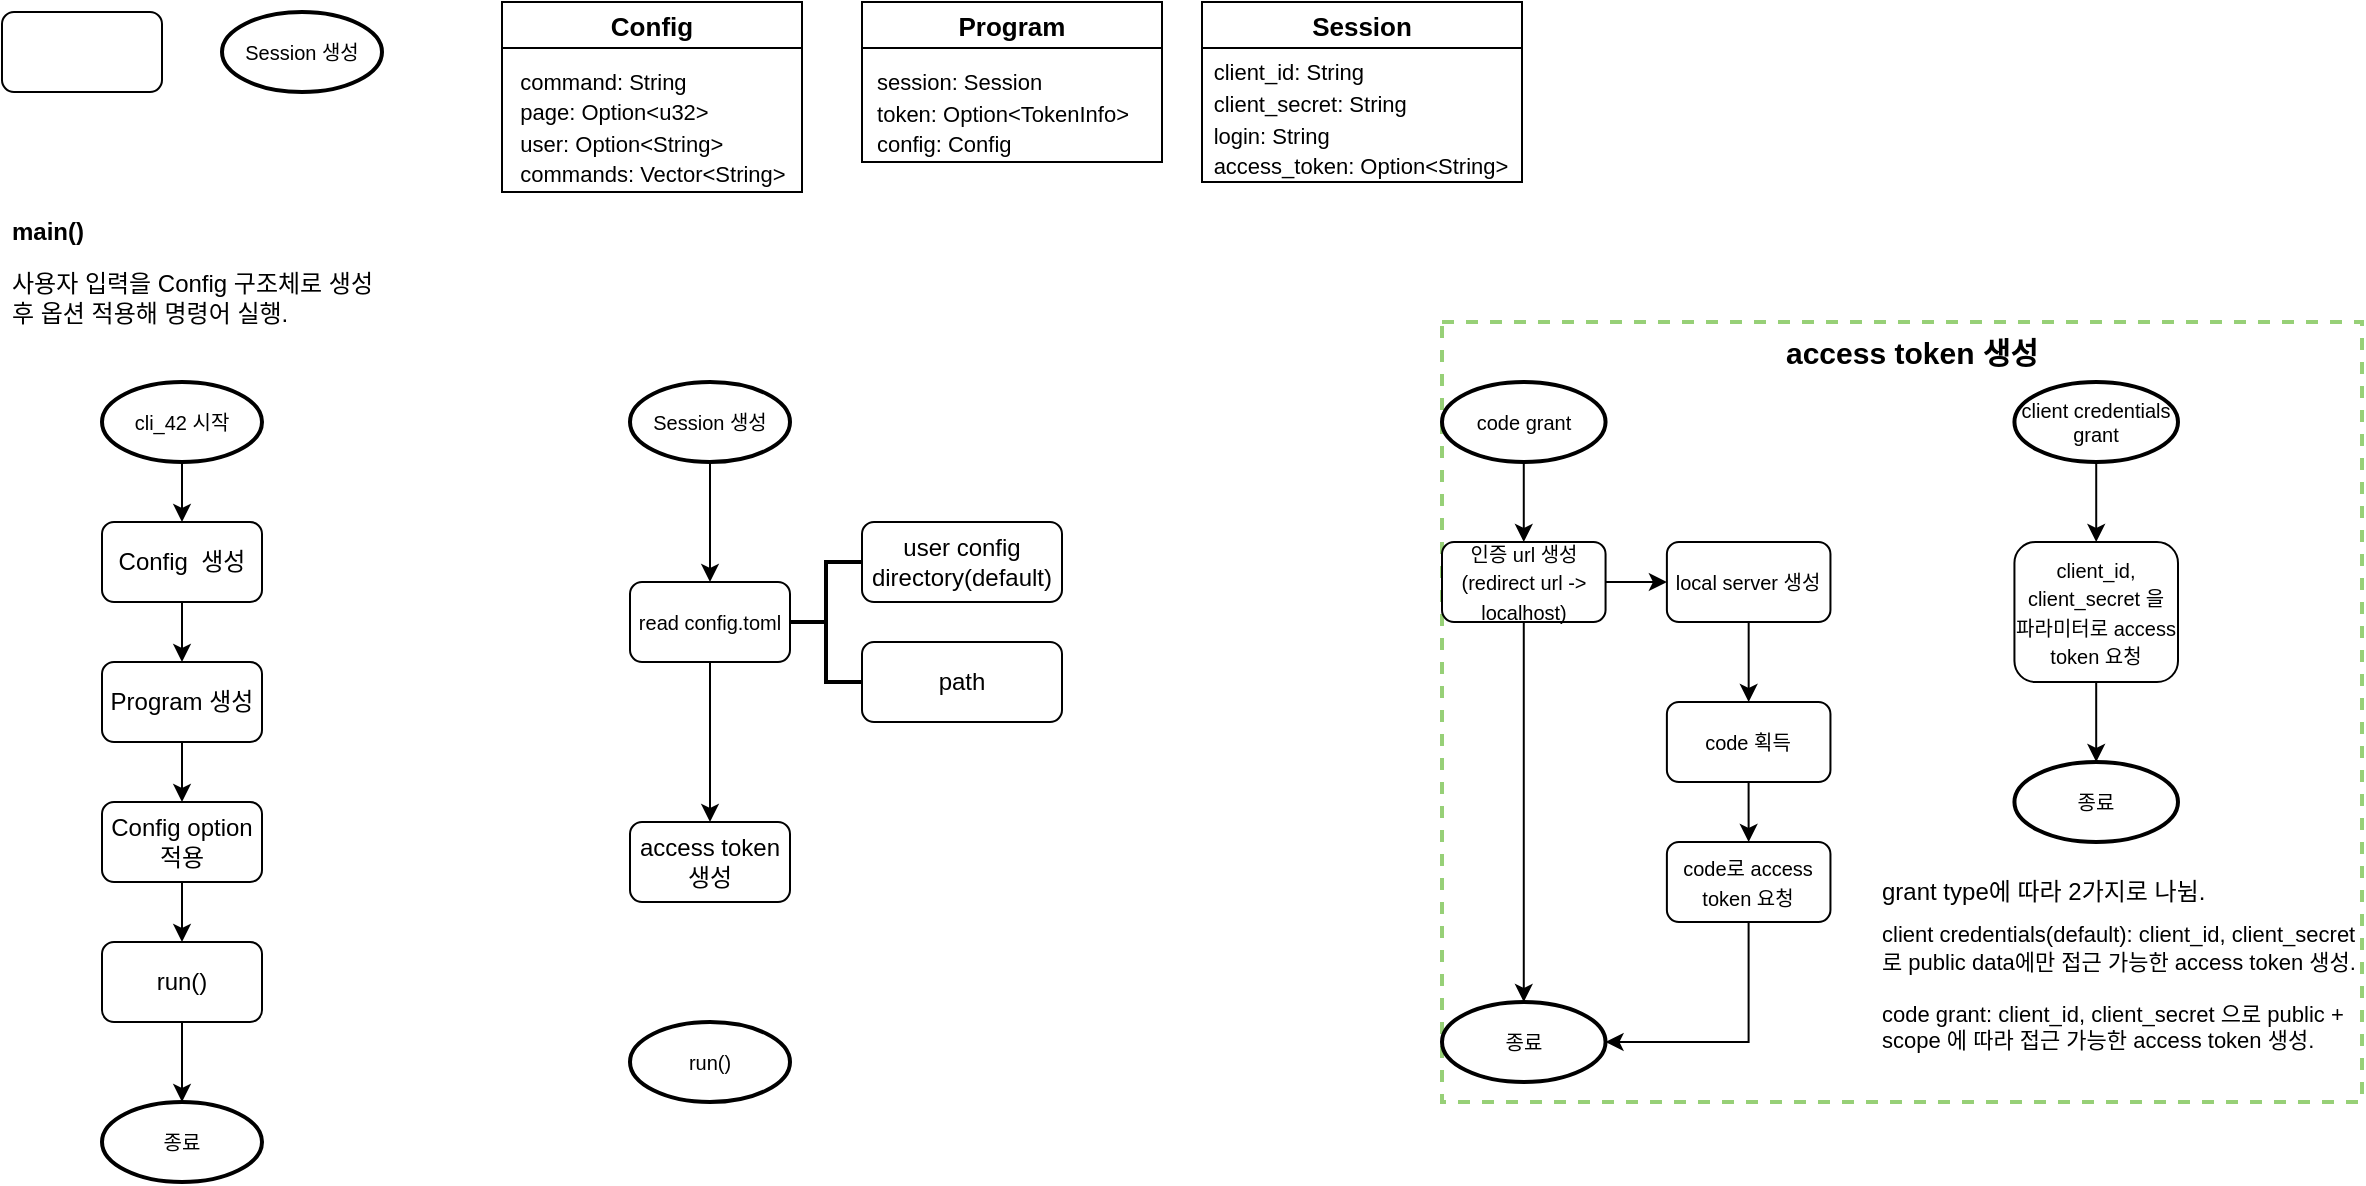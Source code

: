<mxfile version="16.5.6" type="github">
  <diagram id="rfSWHlRA1yjYHvfrcOm9" name="main">
    <mxGraphModel dx="1425" dy="829" grid="1" gridSize="10" guides="1" tooltips="1" connect="1" arrows="1" fold="1" page="1" pageScale="1" pageWidth="827" pageHeight="1169" math="0" shadow="0">
      <root>
        <mxCell id="0" />
        <mxCell id="1" parent="0" />
        <mxCell id="764dK100W6ZVJjYmW9kR-3" value="" style="rounded=1;whiteSpace=wrap;html=1;" parent="1" vertex="1">
          <mxGeometry x="20" y="15" width="80" height="40" as="geometry" />
        </mxCell>
        <mxCell id="FwEQjmBujWVivrQduoge-21" style="edgeStyle=orthogonalEdgeStyle;rounded=0;orthogonalLoop=1;jettySize=auto;html=1;entryX=0.5;entryY=0;entryDx=0;entryDy=0;" edge="1" parent="1" source="FwEQjmBujWVivrQduoge-1" target="FwEQjmBujWVivrQduoge-14">
          <mxGeometry relative="1" as="geometry" />
        </mxCell>
        <mxCell id="FwEQjmBujWVivrQduoge-1" value="Config &amp;nbsp;생성" style="rounded=1;whiteSpace=wrap;html=1;" vertex="1" parent="1">
          <mxGeometry x="70" y="270" width="80" height="40" as="geometry" />
        </mxCell>
        <mxCell id="FwEQjmBujWVivrQduoge-22" style="edgeStyle=orthogonalEdgeStyle;rounded=0;orthogonalLoop=1;jettySize=auto;html=1;entryX=0.5;entryY=0;entryDx=0;entryDy=0;" edge="1" parent="1" source="FwEQjmBujWVivrQduoge-14" target="FwEQjmBujWVivrQduoge-16">
          <mxGeometry relative="1" as="geometry" />
        </mxCell>
        <mxCell id="FwEQjmBujWVivrQduoge-14" value="Program 생성" style="rounded=1;whiteSpace=wrap;html=1;" vertex="1" parent="1">
          <mxGeometry x="70" y="340" width="80" height="40" as="geometry" />
        </mxCell>
        <mxCell id="FwEQjmBujWVivrQduoge-53" value="" style="edgeStyle=orthogonalEdgeStyle;rounded=0;orthogonalLoop=1;jettySize=auto;html=1;fontSize=11;" edge="1" parent="1" source="FwEQjmBujWVivrQduoge-15" target="FwEQjmBujWVivrQduoge-52">
          <mxGeometry relative="1" as="geometry" />
        </mxCell>
        <mxCell id="FwEQjmBujWVivrQduoge-15" value="run()" style="rounded=1;whiteSpace=wrap;html=1;" vertex="1" parent="1">
          <mxGeometry x="70" y="480" width="80" height="40" as="geometry" />
        </mxCell>
        <mxCell id="FwEQjmBujWVivrQduoge-23" style="edgeStyle=orthogonalEdgeStyle;rounded=0;orthogonalLoop=1;jettySize=auto;html=1;" edge="1" parent="1" source="FwEQjmBujWVivrQduoge-16" target="FwEQjmBujWVivrQduoge-15">
          <mxGeometry relative="1" as="geometry" />
        </mxCell>
        <mxCell id="FwEQjmBujWVivrQduoge-16" value="Config option 적용" style="rounded=1;whiteSpace=wrap;html=1;" vertex="1" parent="1">
          <mxGeometry x="70" y="410" width="80" height="40" as="geometry" />
        </mxCell>
        <mxCell id="FwEQjmBujWVivrQduoge-28" value="&lt;h1 style=&quot;font-size: 12px&quot;&gt;&lt;font style=&quot;font-size: 12px&quot;&gt;main()&lt;/font&gt;&lt;/h1&gt;&lt;p style=&quot;font-size: 12px&quot;&gt;사용자 입력을 Config 구조체로 생성 후 옵션 적용해 명령어 실행.&lt;/p&gt;" style="text;html=1;strokeColor=none;fillColor=none;spacing=5;spacingTop=-20;whiteSpace=wrap;overflow=hidden;rounded=0;fontSize=11;" vertex="1" parent="1">
          <mxGeometry x="20" y="120" width="190" height="60" as="geometry" />
        </mxCell>
        <mxCell id="FwEQjmBujWVivrQduoge-31" value="Config" style="swimlane;fontSize=13;startSize=23;" vertex="1" parent="1">
          <mxGeometry x="270" y="10" width="150" height="95" as="geometry" />
        </mxCell>
        <mxCell id="FwEQjmBujWVivrQduoge-32" value="&lt;div style=&quot;text-align: left&quot;&gt;&lt;span style=&quot;font-size: 11px&quot;&gt;command: String&lt;/span&gt;&lt;/div&gt;&lt;div style=&quot;text-align: left&quot;&gt;&lt;span style=&quot;font-size: 11px&quot;&gt;page: Option&amp;lt;u32&amp;gt;&lt;/span&gt;&lt;/div&gt;&lt;div style=&quot;text-align: left&quot;&gt;&lt;span style=&quot;font-size: 11px&quot;&gt;user: Option&amp;lt;String&amp;gt;&lt;/span&gt;&lt;/div&gt;&lt;div style=&quot;text-align: left&quot;&gt;&lt;span style=&quot;font-size: 11px&quot;&gt;commands: Vector&amp;lt;String&amp;gt;&lt;/span&gt;&lt;/div&gt;&lt;div style=&quot;text-align: left&quot;&gt;&lt;span style=&quot;font-size: 11px&quot;&gt;&lt;br&gt;&lt;/span&gt;&lt;/div&gt;" style="text;html=1;align=center;verticalAlign=middle;resizable=0;points=[];autosize=1;strokeColor=none;fillColor=none;fontSize=13;" vertex="1" parent="FwEQjmBujWVivrQduoge-31">
          <mxGeometry y="25" width="150" height="90" as="geometry" />
        </mxCell>
        <mxCell id="FwEQjmBujWVivrQduoge-40" value="access token 생성" style="rounded=1;whiteSpace=wrap;html=1;" vertex="1" parent="1">
          <mxGeometry x="334" y="420" width="80" height="40" as="geometry" />
        </mxCell>
        <mxCell id="FwEQjmBujWVivrQduoge-43" value="Program" style="swimlane;fontSize=13;startSize=23;" vertex="1" parent="1">
          <mxGeometry x="450" y="10" width="150" height="80" as="geometry" />
        </mxCell>
        <mxCell id="FwEQjmBujWVivrQduoge-44" value="&lt;div style=&quot;text-align: left&quot;&gt;&lt;span style=&quot;font-size: 11px&quot;&gt;session: Session&lt;/span&gt;&lt;/div&gt;&lt;div style=&quot;text-align: left&quot;&gt;&lt;span style=&quot;font-size: 11px&quot;&gt;token: Option&amp;lt;TokenInfo&amp;gt;&lt;/span&gt;&lt;/div&gt;&lt;div style=&quot;text-align: left&quot;&gt;&lt;span style=&quot;font-size: 11px&quot;&gt;config: Config&lt;/span&gt;&lt;/div&gt;" style="text;html=1;align=center;verticalAlign=middle;resizable=0;points=[];autosize=1;strokeColor=none;fillColor=none;fontSize=13;" vertex="1" parent="FwEQjmBujWVivrQduoge-43">
          <mxGeometry y="25" width="140" height="60" as="geometry" />
        </mxCell>
        <mxCell id="FwEQjmBujWVivrQduoge-45" value="Session" style="swimlane;fontSize=13;startSize=23;" vertex="1" parent="1">
          <mxGeometry x="620" y="10" width="160" height="90" as="geometry" />
        </mxCell>
        <mxCell id="FwEQjmBujWVivrQduoge-46" value="&lt;div style=&quot;text-align: left&quot;&gt;&lt;span style=&quot;font-size: 11px&quot;&gt;client_id: String&lt;/span&gt;&lt;/div&gt;&lt;div style=&quot;text-align: left&quot;&gt;&lt;span style=&quot;font-size: 11px&quot;&gt;client_secret: String&lt;/span&gt;&lt;/div&gt;&lt;div style=&quot;text-align: left&quot;&gt;&lt;span style=&quot;font-size: 11px&quot;&gt;login: String&lt;/span&gt;&lt;/div&gt;&lt;div style=&quot;text-align: left&quot;&gt;&lt;span style=&quot;font-size: 11px&quot;&gt;access_token: Option&amp;lt;String&amp;gt;&lt;/span&gt;&lt;/div&gt;" style="text;html=1;align=center;verticalAlign=middle;resizable=0;points=[];autosize=1;strokeColor=none;fillColor=none;fontSize=13;" vertex="1" parent="FwEQjmBujWVivrQduoge-45">
          <mxGeometry x="-1" y="23" width="160" height="70" as="geometry" />
        </mxCell>
        <mxCell id="FwEQjmBujWVivrQduoge-61" style="edgeStyle=orthogonalEdgeStyle;rounded=0;orthogonalLoop=1;jettySize=auto;html=1;fontSize=11;" edge="1" parent="1" source="FwEQjmBujWVivrQduoge-49" target="FwEQjmBujWVivrQduoge-39">
          <mxGeometry relative="1" as="geometry" />
        </mxCell>
        <mxCell id="FwEQjmBujWVivrQduoge-49" value="&lt;font size=&quot;1&quot;&gt;Session 생성&lt;/font&gt;" style="strokeWidth=2;html=1;shape=mxgraph.flowchart.start_1;whiteSpace=wrap;fontSize=10;" vertex="1" parent="1">
          <mxGeometry x="334" y="200" width="80" height="40" as="geometry" />
        </mxCell>
        <mxCell id="FwEQjmBujWVivrQduoge-51" style="edgeStyle=orthogonalEdgeStyle;rounded=0;orthogonalLoop=1;jettySize=auto;html=1;entryX=0.5;entryY=0;entryDx=0;entryDy=0;fontSize=11;" edge="1" parent="1" source="FwEQjmBujWVivrQduoge-50" target="FwEQjmBujWVivrQduoge-1">
          <mxGeometry relative="1" as="geometry" />
        </mxCell>
        <mxCell id="FwEQjmBujWVivrQduoge-50" value="&lt;font size=&quot;1&quot;&gt;cli_42 시작&lt;/font&gt;" style="strokeWidth=2;html=1;shape=mxgraph.flowchart.start_1;whiteSpace=wrap;fontSize=10;" vertex="1" parent="1">
          <mxGeometry x="70" y="200" width="80" height="40" as="geometry" />
        </mxCell>
        <mxCell id="FwEQjmBujWVivrQduoge-52" value="&lt;font size=&quot;1&quot;&gt;종료&lt;/font&gt;" style="strokeWidth=2;html=1;shape=mxgraph.flowchart.start_1;whiteSpace=wrap;fontSize=10;" vertex="1" parent="1">
          <mxGeometry x="70" y="560" width="80" height="40" as="geometry" />
        </mxCell>
        <mxCell id="FwEQjmBujWVivrQduoge-54" value="&lt;font size=&quot;1&quot;&gt;Session 생성&lt;/font&gt;" style="strokeWidth=2;html=1;shape=mxgraph.flowchart.start_1;whiteSpace=wrap;fontSize=10;" vertex="1" parent="1">
          <mxGeometry x="130" y="15" width="80" height="40" as="geometry" />
        </mxCell>
        <mxCell id="FwEQjmBujWVivrQduoge-56" value="&lt;font size=&quot;1&quot;&gt;run()&lt;/font&gt;" style="strokeWidth=2;html=1;shape=mxgraph.flowchart.start_1;whiteSpace=wrap;fontSize=10;" vertex="1" parent="1">
          <mxGeometry x="334" y="520" width="80" height="40" as="geometry" />
        </mxCell>
        <mxCell id="FwEQjmBujWVivrQduoge-60" value="" style="group" vertex="1" connectable="0" parent="1">
          <mxGeometry x="334" y="270" width="216" height="100" as="geometry" />
        </mxCell>
        <mxCell id="FwEQjmBujWVivrQduoge-39" value="&lt;font style=&quot;font-size: 10px&quot;&gt;read config.toml&lt;/font&gt;" style="rounded=1;whiteSpace=wrap;html=1;" vertex="1" parent="FwEQjmBujWVivrQduoge-60">
          <mxGeometry y="30" width="80" height="40" as="geometry" />
        </mxCell>
        <mxCell id="FwEQjmBujWVivrQduoge-57" value="" style="strokeWidth=2;html=1;shape=mxgraph.flowchart.annotation_2;align=left;labelPosition=right;pointerEvents=1;fontSize=11;" vertex="1" parent="FwEQjmBujWVivrQduoge-60">
          <mxGeometry x="80" y="20" width="36" height="60" as="geometry" />
        </mxCell>
        <mxCell id="FwEQjmBujWVivrQduoge-58" value="user config directory(default)" style="rounded=1;whiteSpace=wrap;html=1;" vertex="1" parent="FwEQjmBujWVivrQduoge-60">
          <mxGeometry x="116" width="100" height="40" as="geometry" />
        </mxCell>
        <mxCell id="FwEQjmBujWVivrQduoge-59" value="path" style="rounded=1;whiteSpace=wrap;html=1;" vertex="1" parent="FwEQjmBujWVivrQduoge-60">
          <mxGeometry x="116" y="60" width="100" height="40" as="geometry" />
        </mxCell>
        <mxCell id="FwEQjmBujWVivrQduoge-62" style="edgeStyle=orthogonalEdgeStyle;rounded=0;orthogonalLoop=1;jettySize=auto;html=1;entryX=0.5;entryY=0;entryDx=0;entryDy=0;fontSize=11;" edge="1" parent="1" source="FwEQjmBujWVivrQduoge-39" target="FwEQjmBujWVivrQduoge-40">
          <mxGeometry relative="1" as="geometry" />
        </mxCell>
        <mxCell id="FwEQjmBujWVivrQduoge-105" value="" style="group;strokeColor=#97D077;dashed=1;strokeWidth=2;" vertex="1" connectable="0" parent="1">
          <mxGeometry x="740" y="170" width="460" height="390" as="geometry" />
        </mxCell>
        <mxCell id="FwEQjmBujWVivrQduoge-99" value="" style="group;strokeColor=none;strokeWidth=2;rounded=0;fillColor=none;perimeterSpacing=0;glass=0;sketch=0;shadow=0;" vertex="1" connectable="0" parent="FwEQjmBujWVivrQduoge-105">
          <mxGeometry y="30" width="460" height="360" as="geometry" />
        </mxCell>
        <mxCell id="FwEQjmBujWVivrQduoge-63" value="&lt;font size=&quot;1&quot;&gt;code grant&lt;/font&gt;" style="strokeWidth=2;html=1;shape=mxgraph.flowchart.start_1;whiteSpace=wrap;fontSize=10;" vertex="1" parent="FwEQjmBujWVivrQduoge-99">
          <mxGeometry width="81.778" height="40" as="geometry" />
        </mxCell>
        <mxCell id="FwEQjmBujWVivrQduoge-64" value="&lt;font size=&quot;1&quot;&gt;인증 url 생성&lt;br&gt;(redirect url -&amp;gt; localhost)&lt;br&gt;&lt;/font&gt;" style="rounded=1;whiteSpace=wrap;html=1;" vertex="1" parent="FwEQjmBujWVivrQduoge-99">
          <mxGeometry y="80" width="81.778" height="40" as="geometry" />
        </mxCell>
        <mxCell id="FwEQjmBujWVivrQduoge-67" style="edgeStyle=orthogonalEdgeStyle;rounded=0;orthogonalLoop=1;jettySize=auto;html=1;fontSize=11;" edge="1" parent="FwEQjmBujWVivrQduoge-99" source="FwEQjmBujWVivrQduoge-63" target="FwEQjmBujWVivrQduoge-64">
          <mxGeometry relative="1" as="geometry" />
        </mxCell>
        <mxCell id="FwEQjmBujWVivrQduoge-65" value="&lt;font size=&quot;1&quot;&gt;local server 생성&lt;br&gt;&lt;/font&gt;" style="rounded=1;whiteSpace=wrap;html=1;" vertex="1" parent="FwEQjmBujWVivrQduoge-99">
          <mxGeometry x="112.444" y="80" width="81.778" height="40" as="geometry" />
        </mxCell>
        <mxCell id="FwEQjmBujWVivrQduoge-66" style="edgeStyle=orthogonalEdgeStyle;rounded=0;orthogonalLoop=1;jettySize=auto;html=1;fontSize=11;" edge="1" parent="FwEQjmBujWVivrQduoge-99" source="FwEQjmBujWVivrQduoge-64" target="FwEQjmBujWVivrQduoge-65">
          <mxGeometry relative="1" as="geometry" />
        </mxCell>
        <mxCell id="FwEQjmBujWVivrQduoge-70" value="&lt;font size=&quot;1&quot;&gt;종료&lt;/font&gt;" style="strokeWidth=2;html=1;shape=mxgraph.flowchart.start_1;whiteSpace=wrap;fontSize=10;" vertex="1" parent="FwEQjmBujWVivrQduoge-99">
          <mxGeometry y="310" width="81.778" height="40" as="geometry" />
        </mxCell>
        <mxCell id="FwEQjmBujWVivrQduoge-71" style="edgeStyle=orthogonalEdgeStyle;rounded=0;orthogonalLoop=1;jettySize=auto;html=1;fontSize=11;" edge="1" parent="FwEQjmBujWVivrQduoge-99" source="FwEQjmBujWVivrQduoge-64" target="FwEQjmBujWVivrQduoge-70">
          <mxGeometry relative="1" as="geometry" />
        </mxCell>
        <mxCell id="FwEQjmBujWVivrQduoge-87" value="&lt;font size=&quot;1&quot;&gt;code 획득&lt;br&gt;&lt;/font&gt;" style="rounded=1;whiteSpace=wrap;html=1;" vertex="1" parent="FwEQjmBujWVivrQduoge-99">
          <mxGeometry x="112.444" y="160" width="81.778" height="40" as="geometry" />
        </mxCell>
        <mxCell id="FwEQjmBujWVivrQduoge-91" style="edgeStyle=orthogonalEdgeStyle;rounded=0;orthogonalLoop=1;jettySize=auto;html=1;fontSize=11;" edge="1" parent="FwEQjmBujWVivrQduoge-99" source="FwEQjmBujWVivrQduoge-65" target="FwEQjmBujWVivrQduoge-87">
          <mxGeometry relative="1" as="geometry" />
        </mxCell>
        <mxCell id="FwEQjmBujWVivrQduoge-93" style="edgeStyle=orthogonalEdgeStyle;rounded=0;orthogonalLoop=1;jettySize=auto;html=1;entryX=1;entryY=0.5;entryDx=0;entryDy=0;entryPerimeter=0;fontSize=11;" edge="1" parent="FwEQjmBujWVivrQduoge-99" source="FwEQjmBujWVivrQduoge-88" target="FwEQjmBujWVivrQduoge-70">
          <mxGeometry relative="1" as="geometry">
            <Array as="points">
              <mxPoint x="153.333" y="330" />
            </Array>
          </mxGeometry>
        </mxCell>
        <mxCell id="FwEQjmBujWVivrQduoge-88" value="&lt;font size=&quot;1&quot;&gt;code로 access token 요청&lt;br&gt;&lt;/font&gt;" style="rounded=1;whiteSpace=wrap;html=1;" vertex="1" parent="FwEQjmBujWVivrQduoge-99">
          <mxGeometry x="112.444" y="230.0" width="81.778" height="40" as="geometry" />
        </mxCell>
        <mxCell id="FwEQjmBujWVivrQduoge-92" style="edgeStyle=orthogonalEdgeStyle;rounded=0;orthogonalLoop=1;jettySize=auto;html=1;entryX=0.5;entryY=0;entryDx=0;entryDy=0;fontSize=11;" edge="1" parent="FwEQjmBujWVivrQduoge-99" source="FwEQjmBujWVivrQduoge-87" target="FwEQjmBujWVivrQduoge-88">
          <mxGeometry relative="1" as="geometry" />
        </mxCell>
        <mxCell id="FwEQjmBujWVivrQduoge-94" value="&lt;font size=&quot;1&quot;&gt;client credentials grant&lt;/font&gt;" style="strokeWidth=2;html=1;shape=mxgraph.flowchart.start_1;whiteSpace=wrap;fontSize=10;" vertex="1" parent="FwEQjmBujWVivrQduoge-99">
          <mxGeometry x="286.222" width="81.778" height="40" as="geometry" />
        </mxCell>
        <mxCell id="FwEQjmBujWVivrQduoge-95" value="&lt;font size=&quot;1&quot;&gt;client_id, client_secret 을 파라미터로 access token 요청&lt;br&gt;&lt;/font&gt;" style="rounded=1;whiteSpace=wrap;html=1;" vertex="1" parent="FwEQjmBujWVivrQduoge-99">
          <mxGeometry x="286.222" y="80" width="81.778" height="70" as="geometry" />
        </mxCell>
        <mxCell id="FwEQjmBujWVivrQduoge-97" style="edgeStyle=orthogonalEdgeStyle;rounded=0;orthogonalLoop=1;jettySize=auto;html=1;fontSize=11;" edge="1" parent="FwEQjmBujWVivrQduoge-99" source="FwEQjmBujWVivrQduoge-94" target="FwEQjmBujWVivrQduoge-95">
          <mxGeometry relative="1" as="geometry" />
        </mxCell>
        <mxCell id="FwEQjmBujWVivrQduoge-96" value="&lt;font size=&quot;1&quot;&gt;종료&lt;/font&gt;" style="strokeWidth=2;html=1;shape=mxgraph.flowchart.start_1;whiteSpace=wrap;fontSize=10;" vertex="1" parent="FwEQjmBujWVivrQduoge-99">
          <mxGeometry x="286.222" y="190" width="81.778" height="40" as="geometry" />
        </mxCell>
        <mxCell id="FwEQjmBujWVivrQduoge-98" style="edgeStyle=orthogonalEdgeStyle;rounded=0;orthogonalLoop=1;jettySize=auto;html=1;entryX=0.5;entryY=0;entryDx=0;entryDy=0;entryPerimeter=0;fontSize=11;" edge="1" parent="FwEQjmBujWVivrQduoge-99" source="FwEQjmBujWVivrQduoge-95" target="FwEQjmBujWVivrQduoge-96">
          <mxGeometry relative="1" as="geometry" />
        </mxCell>
        <mxCell id="FwEQjmBujWVivrQduoge-41" value="&lt;h1 style=&quot;font-size: 12px&quot;&gt;&lt;span style=&quot;font-weight: normal&quot;&gt;grant type에 따라 2가지로 나뉨.&lt;/span&gt;&lt;/h1&gt;&lt;div&gt;client credentials(default): client_id, client_secret로 public data에만 접근 가능한 access token 생성.&lt;/div&gt;&lt;div&gt;&lt;br&gt;&lt;/div&gt;&lt;div&gt;code grant: client_id, client_secret 으로 public + scope 에 따라 접근 가능한 access token 생성.&amp;nbsp;&lt;/div&gt;" style="text;html=1;strokeColor=none;fillColor=none;spacing=5;spacingTop=-20;whiteSpace=wrap;overflow=hidden;rounded=0;fontSize=11;" vertex="1" parent="FwEQjmBujWVivrQduoge-99">
          <mxGeometry x="214.667" y="250.0" width="245.333" height="110" as="geometry" />
        </mxCell>
        <mxCell id="FwEQjmBujWVivrQduoge-104" value="&lt;b&gt;&lt;font style=&quot;font-size: 15px&quot;&gt;access token 생성&lt;/font&gt;&lt;/b&gt;" style="text;html=1;strokeColor=none;fillColor=none;align=center;verticalAlign=middle;whiteSpace=wrap;rounded=0;shadow=0;glass=0;sketch=0;fontSize=11;" vertex="1" parent="FwEQjmBujWVivrQduoge-105">
          <mxGeometry x="170" width="130" height="30" as="geometry" />
        </mxCell>
      </root>
    </mxGraphModel>
  </diagram>
</mxfile>
